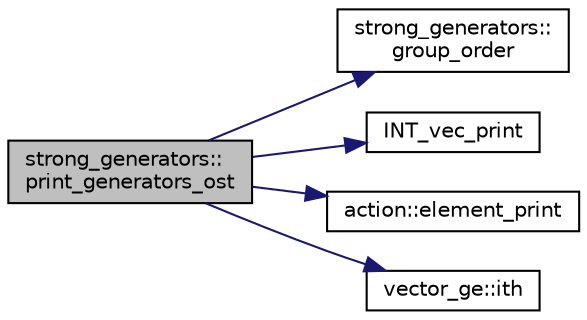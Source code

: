 digraph "strong_generators::print_generators_ost"
{
  edge [fontname="Helvetica",fontsize="10",labelfontname="Helvetica",labelfontsize="10"];
  node [fontname="Helvetica",fontsize="10",shape=record];
  rankdir="LR";
  Node4549 [label="strong_generators::\lprint_generators_ost",height=0.2,width=0.4,color="black", fillcolor="grey75", style="filled", fontcolor="black"];
  Node4549 -> Node4550 [color="midnightblue",fontsize="10",style="solid",fontname="Helvetica"];
  Node4550 [label="strong_generators::\lgroup_order",height=0.2,width=0.4,color="black", fillcolor="white", style="filled",URL="$dc/d09/classstrong__generators.html#a91f453c2bfd6502b96f4b4eed16beb20"];
  Node4549 -> Node4551 [color="midnightblue",fontsize="10",style="solid",fontname="Helvetica"];
  Node4551 [label="INT_vec_print",height=0.2,width=0.4,color="black", fillcolor="white", style="filled",URL="$df/dbf/sajeeb_8_c.html#a79a5901af0b47dd0d694109543c027fe"];
  Node4549 -> Node4552 [color="midnightblue",fontsize="10",style="solid",fontname="Helvetica"];
  Node4552 [label="action::element_print",height=0.2,width=0.4,color="black", fillcolor="white", style="filled",URL="$d2/d86/classaction.html#ae38c3ef3c1125213733d63c6fc3c40cd"];
  Node4549 -> Node4553 [color="midnightblue",fontsize="10",style="solid",fontname="Helvetica"];
  Node4553 [label="vector_ge::ith",height=0.2,width=0.4,color="black", fillcolor="white", style="filled",URL="$d4/d6e/classvector__ge.html#a1ff002e8b746a9beb119d57dcd4a15ff"];
}
